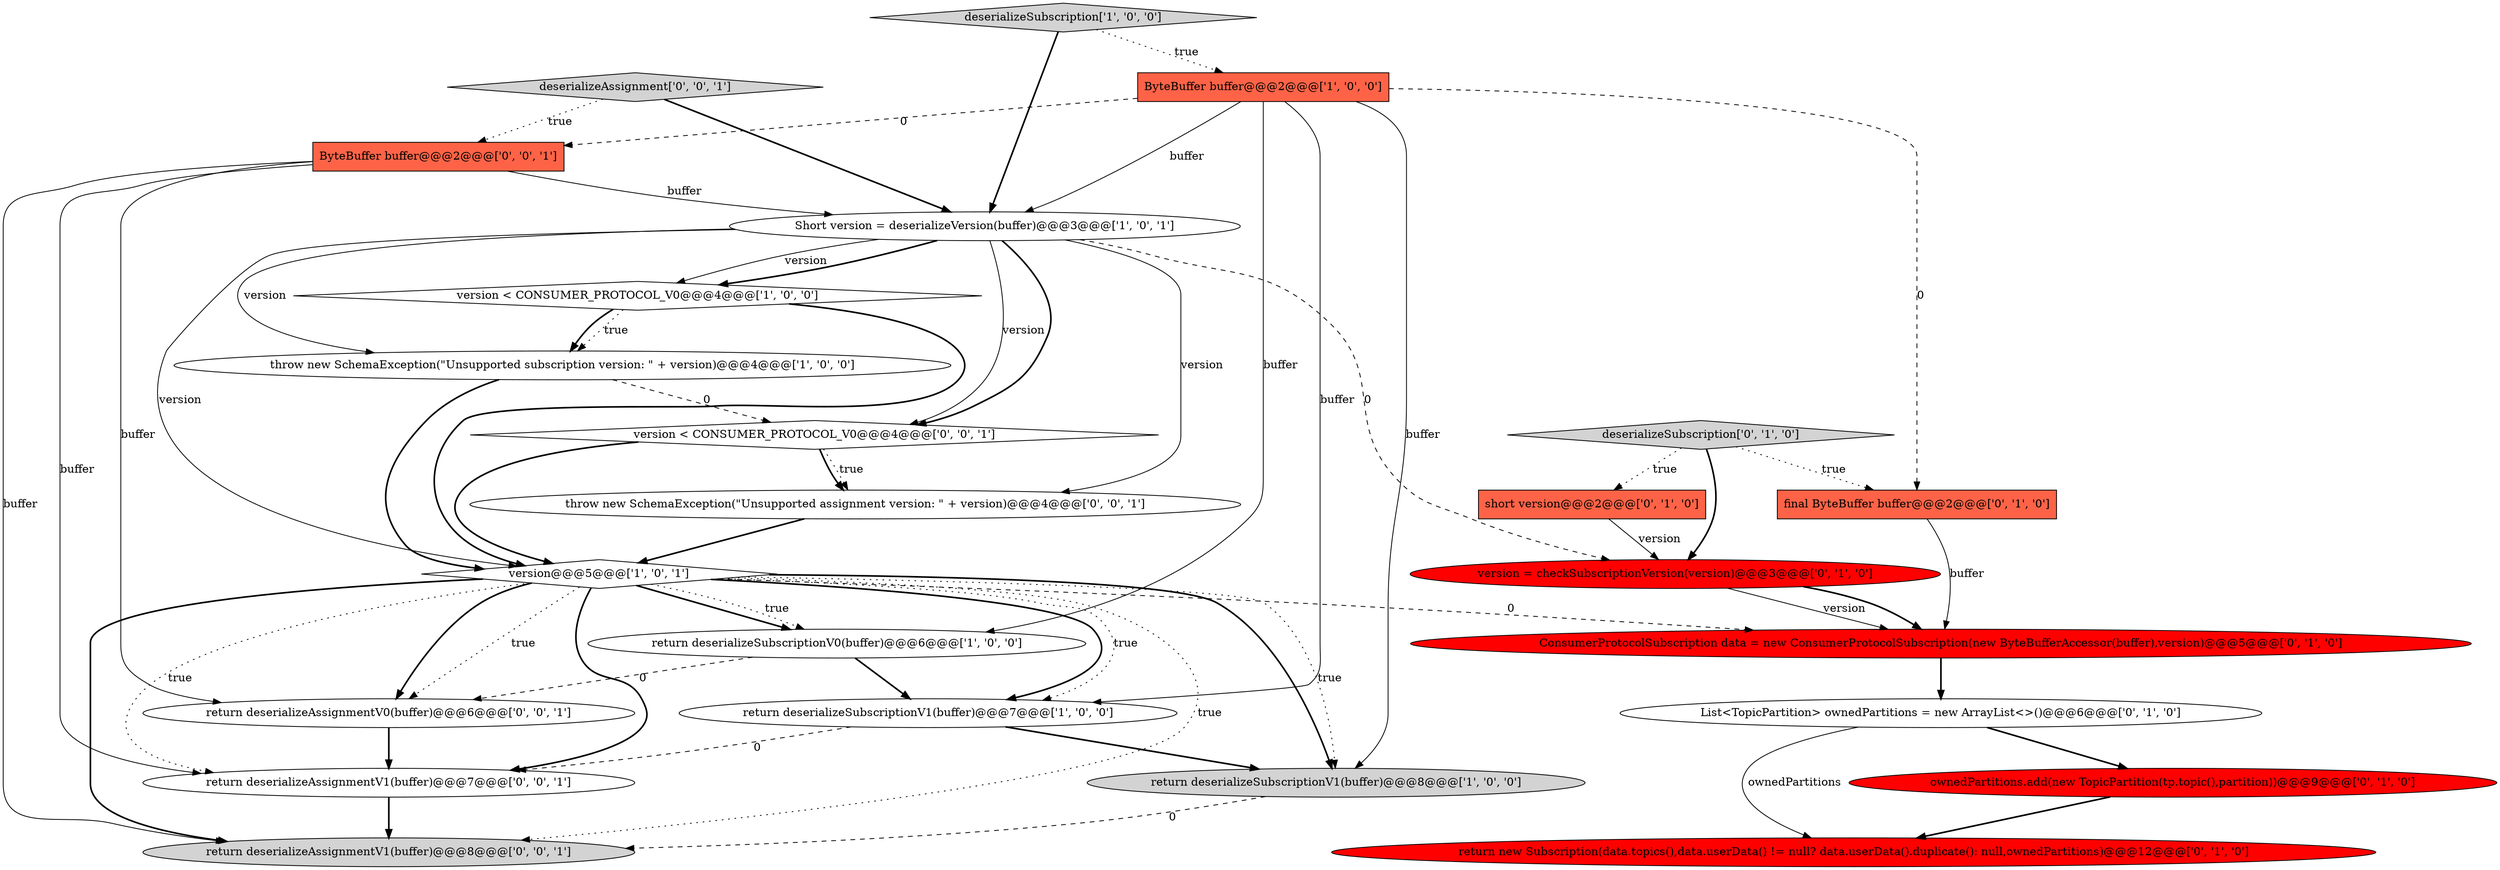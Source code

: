 digraph {
3 [style = filled, label = "return deserializeSubscriptionV1(buffer)@@@7@@@['1', '0', '0']", fillcolor = white, shape = ellipse image = "AAA0AAABBB1BBB"];
16 [style = filled, label = "List<TopicPartition> ownedPartitions = new ArrayList<>()@@@6@@@['0', '1', '0']", fillcolor = white, shape = ellipse image = "AAA0AAABBB2BBB"];
15 [style = filled, label = "ConsumerProtocolSubscription data = new ConsumerProtocolSubscription(new ByteBufferAccessor(buffer),version)@@@5@@@['0', '1', '0']", fillcolor = red, shape = ellipse image = "AAA1AAABBB2BBB"];
22 [style = filled, label = "version < CONSUMER_PROTOCOL_V0@@@4@@@['0', '0', '1']", fillcolor = white, shape = diamond image = "AAA0AAABBB3BBB"];
11 [style = filled, label = "deserializeSubscription['0', '1', '0']", fillcolor = lightgray, shape = diamond image = "AAA0AAABBB2BBB"];
5 [style = filled, label = "version < CONSUMER_PROTOCOL_V0@@@4@@@['1', '0', '0']", fillcolor = white, shape = diamond image = "AAA0AAABBB1BBB"];
21 [style = filled, label = "deserializeAssignment['0', '0', '1']", fillcolor = lightgray, shape = diamond image = "AAA0AAABBB3BBB"];
6 [style = filled, label = "return deserializeSubscriptionV0(buffer)@@@6@@@['1', '0', '0']", fillcolor = white, shape = ellipse image = "AAA0AAABBB1BBB"];
14 [style = filled, label = "version = checkSubscriptionVersion(version)@@@3@@@['0', '1', '0']", fillcolor = red, shape = ellipse image = "AAA1AAABBB2BBB"];
18 [style = filled, label = "ByteBuffer buffer@@@2@@@['0', '0', '1']", fillcolor = tomato, shape = box image = "AAA0AAABBB3BBB"];
0 [style = filled, label = "version@@@5@@@['1', '0', '1']", fillcolor = white, shape = diamond image = "AAA0AAABBB1BBB"];
7 [style = filled, label = "throw new SchemaException(\"Unsupported subscription version: \" + version)@@@4@@@['1', '0', '0']", fillcolor = white, shape = ellipse image = "AAA0AAABBB1BBB"];
12 [style = filled, label = "short version@@@2@@@['0', '1', '0']", fillcolor = tomato, shape = box image = "AAA0AAABBB2BBB"];
20 [style = filled, label = "return deserializeAssignmentV1(buffer)@@@8@@@['0', '0', '1']", fillcolor = lightgray, shape = ellipse image = "AAA0AAABBB3BBB"];
17 [style = filled, label = "return deserializeAssignmentV1(buffer)@@@7@@@['0', '0', '1']", fillcolor = white, shape = ellipse image = "AAA0AAABBB3BBB"];
23 [style = filled, label = "return deserializeAssignmentV0(buffer)@@@6@@@['0', '0', '1']", fillcolor = white, shape = ellipse image = "AAA0AAABBB3BBB"];
4 [style = filled, label = "return deserializeSubscriptionV1(buffer)@@@8@@@['1', '0', '0']", fillcolor = lightgray, shape = ellipse image = "AAA0AAABBB1BBB"];
8 [style = filled, label = "Short version = deserializeVersion(buffer)@@@3@@@['1', '0', '1']", fillcolor = white, shape = ellipse image = "AAA0AAABBB1BBB"];
1 [style = filled, label = "deserializeSubscription['1', '0', '0']", fillcolor = lightgray, shape = diamond image = "AAA0AAABBB1BBB"];
10 [style = filled, label = "ownedPartitions.add(new TopicPartition(tp.topic(),partition))@@@9@@@['0', '1', '0']", fillcolor = red, shape = ellipse image = "AAA1AAABBB2BBB"];
2 [style = filled, label = "ByteBuffer buffer@@@2@@@['1', '0', '0']", fillcolor = tomato, shape = box image = "AAA1AAABBB1BBB"];
9 [style = filled, label = "return new Subscription(data.topics(),data.userData() != null? data.userData().duplicate(): null,ownedPartitions)@@@12@@@['0', '1', '0']", fillcolor = red, shape = ellipse image = "AAA1AAABBB2BBB"];
19 [style = filled, label = "throw new SchemaException(\"Unsupported assignment version: \" + version)@@@4@@@['0', '0', '1']", fillcolor = white, shape = ellipse image = "AAA0AAABBB3BBB"];
13 [style = filled, label = "final ByteBuffer buffer@@@2@@@['0', '1', '0']", fillcolor = tomato, shape = box image = "AAA1AAABBB2BBB"];
0->3 [style = bold, label=""];
6->3 [style = bold, label=""];
2->3 [style = solid, label="buffer"];
22->19 [style = dotted, label="true"];
1->8 [style = bold, label=""];
3->17 [style = dashed, label="0"];
22->19 [style = bold, label=""];
11->14 [style = bold, label=""];
12->14 [style = solid, label="version"];
0->6 [style = bold, label=""];
16->10 [style = bold, label=""];
0->17 [style = bold, label=""];
16->9 [style = solid, label="ownedPartitions"];
21->18 [style = dotted, label="true"];
0->4 [style = dotted, label="true"];
11->12 [style = dotted, label="true"];
2->8 [style = solid, label="buffer"];
21->8 [style = bold, label=""];
0->20 [style = dotted, label="true"];
0->15 [style = dashed, label="0"];
7->0 [style = bold, label=""];
8->19 [style = solid, label="version"];
2->6 [style = solid, label="buffer"];
8->0 [style = solid, label="version"];
8->22 [style = solid, label="version"];
11->13 [style = dotted, label="true"];
8->14 [style = dashed, label="0"];
15->16 [style = bold, label=""];
0->6 [style = dotted, label="true"];
3->4 [style = bold, label=""];
14->15 [style = solid, label="version"];
8->7 [style = solid, label="version"];
19->0 [style = bold, label=""];
8->22 [style = bold, label=""];
18->23 [style = solid, label="buffer"];
8->5 [style = solid, label="version"];
18->20 [style = solid, label="buffer"];
22->0 [style = bold, label=""];
0->23 [style = bold, label=""];
13->15 [style = solid, label="buffer"];
8->5 [style = bold, label=""];
5->0 [style = bold, label=""];
0->4 [style = bold, label=""];
5->7 [style = dotted, label="true"];
2->13 [style = dashed, label="0"];
4->20 [style = dashed, label="0"];
18->8 [style = solid, label="buffer"];
6->23 [style = dashed, label="0"];
2->4 [style = solid, label="buffer"];
2->18 [style = dashed, label="0"];
5->7 [style = bold, label=""];
23->17 [style = bold, label=""];
0->20 [style = bold, label=""];
14->15 [style = bold, label=""];
10->9 [style = bold, label=""];
0->23 [style = dotted, label="true"];
0->3 [style = dotted, label="true"];
0->17 [style = dotted, label="true"];
1->2 [style = dotted, label="true"];
7->22 [style = dashed, label="0"];
18->17 [style = solid, label="buffer"];
17->20 [style = bold, label=""];
}
